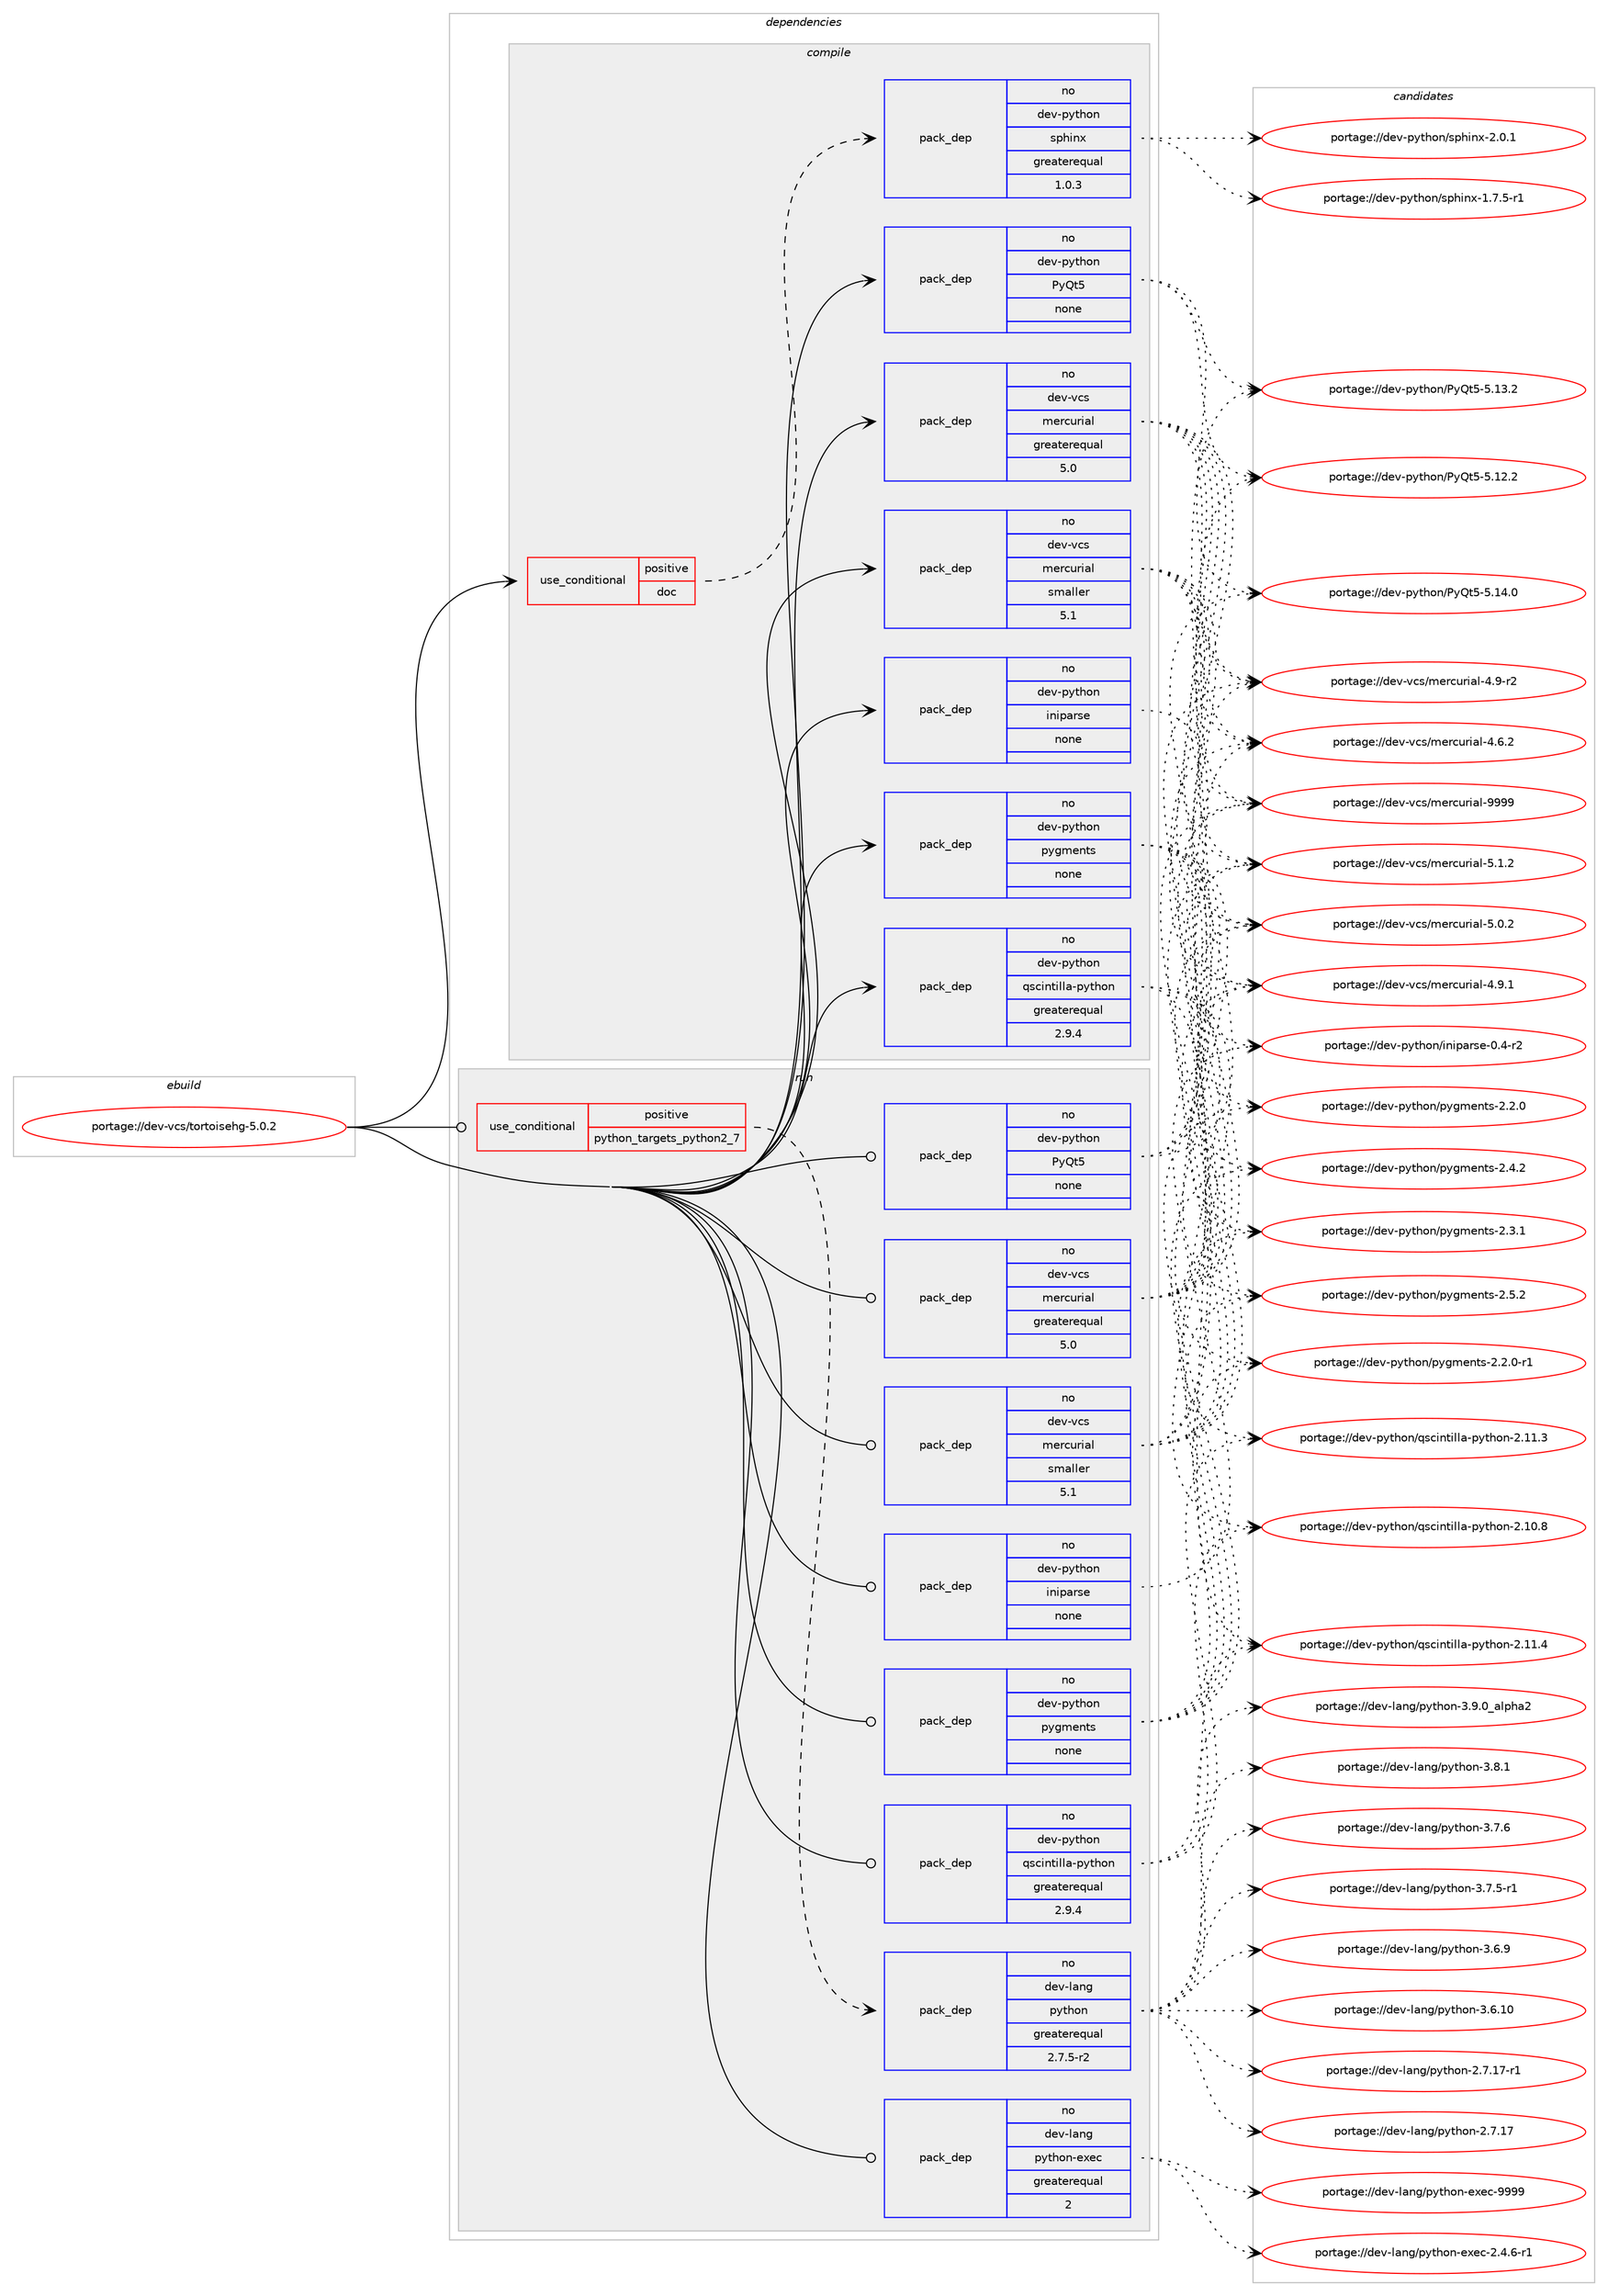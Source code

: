 digraph prolog {

# *************
# Graph options
# *************

newrank=true;
concentrate=true;
compound=true;
graph [rankdir=LR,fontname=Helvetica,fontsize=10,ranksep=1.5];#, ranksep=2.5, nodesep=0.2];
edge  [arrowhead=vee];
node  [fontname=Helvetica,fontsize=10];

# **********
# The ebuild
# **********

subgraph cluster_leftcol {
color=gray;
rank=same;
label=<<i>ebuild</i>>;
id [label="portage://dev-vcs/tortoisehg-5.0.2", color=red, width=4, href="../dev-vcs/tortoisehg-5.0.2.svg"];
}

# ****************
# The dependencies
# ****************

subgraph cluster_midcol {
color=gray;
label=<<i>dependencies</i>>;
subgraph cluster_compile {
fillcolor="#eeeeee";
style=filled;
label=<<i>compile</i>>;
subgraph cond60475 {
dependency292368 [label=<<TABLE BORDER="0" CELLBORDER="1" CELLSPACING="0" CELLPADDING="4"><TR><TD ROWSPAN="3" CELLPADDING="10">use_conditional</TD></TR><TR><TD>positive</TD></TR><TR><TD>doc</TD></TR></TABLE>>, shape=none, color=red];
subgraph pack227352 {
dependency292369 [label=<<TABLE BORDER="0" CELLBORDER="1" CELLSPACING="0" CELLPADDING="4" WIDTH="220"><TR><TD ROWSPAN="6" CELLPADDING="30">pack_dep</TD></TR><TR><TD WIDTH="110">no</TD></TR><TR><TD>dev-python</TD></TR><TR><TD>sphinx</TD></TR><TR><TD>greaterequal</TD></TR><TR><TD>1.0.3</TD></TR></TABLE>>, shape=none, color=blue];
}
dependency292368:e -> dependency292369:w [weight=20,style="dashed",arrowhead="vee"];
}
id:e -> dependency292368:w [weight=20,style="solid",arrowhead="vee"];
subgraph pack227353 {
dependency292370 [label=<<TABLE BORDER="0" CELLBORDER="1" CELLSPACING="0" CELLPADDING="4" WIDTH="220"><TR><TD ROWSPAN="6" CELLPADDING="30">pack_dep</TD></TR><TR><TD WIDTH="110">no</TD></TR><TR><TD>dev-python</TD></TR><TR><TD>PyQt5</TD></TR><TR><TD>none</TD></TR><TR><TD></TD></TR></TABLE>>, shape=none, color=blue];
}
id:e -> dependency292370:w [weight=20,style="solid",arrowhead="vee"];
subgraph pack227354 {
dependency292371 [label=<<TABLE BORDER="0" CELLBORDER="1" CELLSPACING="0" CELLPADDING="4" WIDTH="220"><TR><TD ROWSPAN="6" CELLPADDING="30">pack_dep</TD></TR><TR><TD WIDTH="110">no</TD></TR><TR><TD>dev-python</TD></TR><TR><TD>iniparse</TD></TR><TR><TD>none</TD></TR><TR><TD></TD></TR></TABLE>>, shape=none, color=blue];
}
id:e -> dependency292371:w [weight=20,style="solid",arrowhead="vee"];
subgraph pack227355 {
dependency292372 [label=<<TABLE BORDER="0" CELLBORDER="1" CELLSPACING="0" CELLPADDING="4" WIDTH="220"><TR><TD ROWSPAN="6" CELLPADDING="30">pack_dep</TD></TR><TR><TD WIDTH="110">no</TD></TR><TR><TD>dev-python</TD></TR><TR><TD>pygments</TD></TR><TR><TD>none</TD></TR><TR><TD></TD></TR></TABLE>>, shape=none, color=blue];
}
id:e -> dependency292372:w [weight=20,style="solid",arrowhead="vee"];
subgraph pack227356 {
dependency292373 [label=<<TABLE BORDER="0" CELLBORDER="1" CELLSPACING="0" CELLPADDING="4" WIDTH="220"><TR><TD ROWSPAN="6" CELLPADDING="30">pack_dep</TD></TR><TR><TD WIDTH="110">no</TD></TR><TR><TD>dev-python</TD></TR><TR><TD>qscintilla-python</TD></TR><TR><TD>greaterequal</TD></TR><TR><TD>2.9.4</TD></TR></TABLE>>, shape=none, color=blue];
}
id:e -> dependency292373:w [weight=20,style="solid",arrowhead="vee"];
subgraph pack227357 {
dependency292374 [label=<<TABLE BORDER="0" CELLBORDER="1" CELLSPACING="0" CELLPADDING="4" WIDTH="220"><TR><TD ROWSPAN="6" CELLPADDING="30">pack_dep</TD></TR><TR><TD WIDTH="110">no</TD></TR><TR><TD>dev-vcs</TD></TR><TR><TD>mercurial</TD></TR><TR><TD>greaterequal</TD></TR><TR><TD>5.0</TD></TR></TABLE>>, shape=none, color=blue];
}
id:e -> dependency292374:w [weight=20,style="solid",arrowhead="vee"];
subgraph pack227358 {
dependency292375 [label=<<TABLE BORDER="0" CELLBORDER="1" CELLSPACING="0" CELLPADDING="4" WIDTH="220"><TR><TD ROWSPAN="6" CELLPADDING="30">pack_dep</TD></TR><TR><TD WIDTH="110">no</TD></TR><TR><TD>dev-vcs</TD></TR><TR><TD>mercurial</TD></TR><TR><TD>smaller</TD></TR><TR><TD>5.1</TD></TR></TABLE>>, shape=none, color=blue];
}
id:e -> dependency292375:w [weight=20,style="solid",arrowhead="vee"];
}
subgraph cluster_compileandrun {
fillcolor="#eeeeee";
style=filled;
label=<<i>compile and run</i>>;
}
subgraph cluster_run {
fillcolor="#eeeeee";
style=filled;
label=<<i>run</i>>;
subgraph cond60476 {
dependency292376 [label=<<TABLE BORDER="0" CELLBORDER="1" CELLSPACING="0" CELLPADDING="4"><TR><TD ROWSPAN="3" CELLPADDING="10">use_conditional</TD></TR><TR><TD>positive</TD></TR><TR><TD>python_targets_python2_7</TD></TR></TABLE>>, shape=none, color=red];
subgraph pack227359 {
dependency292377 [label=<<TABLE BORDER="0" CELLBORDER="1" CELLSPACING="0" CELLPADDING="4" WIDTH="220"><TR><TD ROWSPAN="6" CELLPADDING="30">pack_dep</TD></TR><TR><TD WIDTH="110">no</TD></TR><TR><TD>dev-lang</TD></TR><TR><TD>python</TD></TR><TR><TD>greaterequal</TD></TR><TR><TD>2.7.5-r2</TD></TR></TABLE>>, shape=none, color=blue];
}
dependency292376:e -> dependency292377:w [weight=20,style="dashed",arrowhead="vee"];
}
id:e -> dependency292376:w [weight=20,style="solid",arrowhead="odot"];
subgraph pack227360 {
dependency292378 [label=<<TABLE BORDER="0" CELLBORDER="1" CELLSPACING="0" CELLPADDING="4" WIDTH="220"><TR><TD ROWSPAN="6" CELLPADDING="30">pack_dep</TD></TR><TR><TD WIDTH="110">no</TD></TR><TR><TD>dev-lang</TD></TR><TR><TD>python-exec</TD></TR><TR><TD>greaterequal</TD></TR><TR><TD>2</TD></TR></TABLE>>, shape=none, color=blue];
}
id:e -> dependency292378:w [weight=20,style="solid",arrowhead="odot"];
subgraph pack227361 {
dependency292379 [label=<<TABLE BORDER="0" CELLBORDER="1" CELLSPACING="0" CELLPADDING="4" WIDTH="220"><TR><TD ROWSPAN="6" CELLPADDING="30">pack_dep</TD></TR><TR><TD WIDTH="110">no</TD></TR><TR><TD>dev-python</TD></TR><TR><TD>PyQt5</TD></TR><TR><TD>none</TD></TR><TR><TD></TD></TR></TABLE>>, shape=none, color=blue];
}
id:e -> dependency292379:w [weight=20,style="solid",arrowhead="odot"];
subgraph pack227362 {
dependency292380 [label=<<TABLE BORDER="0" CELLBORDER="1" CELLSPACING="0" CELLPADDING="4" WIDTH="220"><TR><TD ROWSPAN="6" CELLPADDING="30">pack_dep</TD></TR><TR><TD WIDTH="110">no</TD></TR><TR><TD>dev-python</TD></TR><TR><TD>iniparse</TD></TR><TR><TD>none</TD></TR><TR><TD></TD></TR></TABLE>>, shape=none, color=blue];
}
id:e -> dependency292380:w [weight=20,style="solid",arrowhead="odot"];
subgraph pack227363 {
dependency292381 [label=<<TABLE BORDER="0" CELLBORDER="1" CELLSPACING="0" CELLPADDING="4" WIDTH="220"><TR><TD ROWSPAN="6" CELLPADDING="30">pack_dep</TD></TR><TR><TD WIDTH="110">no</TD></TR><TR><TD>dev-python</TD></TR><TR><TD>pygments</TD></TR><TR><TD>none</TD></TR><TR><TD></TD></TR></TABLE>>, shape=none, color=blue];
}
id:e -> dependency292381:w [weight=20,style="solid",arrowhead="odot"];
subgraph pack227364 {
dependency292382 [label=<<TABLE BORDER="0" CELLBORDER="1" CELLSPACING="0" CELLPADDING="4" WIDTH="220"><TR><TD ROWSPAN="6" CELLPADDING="30">pack_dep</TD></TR><TR><TD WIDTH="110">no</TD></TR><TR><TD>dev-python</TD></TR><TR><TD>qscintilla-python</TD></TR><TR><TD>greaterequal</TD></TR><TR><TD>2.9.4</TD></TR></TABLE>>, shape=none, color=blue];
}
id:e -> dependency292382:w [weight=20,style="solid",arrowhead="odot"];
subgraph pack227365 {
dependency292383 [label=<<TABLE BORDER="0" CELLBORDER="1" CELLSPACING="0" CELLPADDING="4" WIDTH="220"><TR><TD ROWSPAN="6" CELLPADDING="30">pack_dep</TD></TR><TR><TD WIDTH="110">no</TD></TR><TR><TD>dev-vcs</TD></TR><TR><TD>mercurial</TD></TR><TR><TD>greaterequal</TD></TR><TR><TD>5.0</TD></TR></TABLE>>, shape=none, color=blue];
}
id:e -> dependency292383:w [weight=20,style="solid",arrowhead="odot"];
subgraph pack227366 {
dependency292384 [label=<<TABLE BORDER="0" CELLBORDER="1" CELLSPACING="0" CELLPADDING="4" WIDTH="220"><TR><TD ROWSPAN="6" CELLPADDING="30">pack_dep</TD></TR><TR><TD WIDTH="110">no</TD></TR><TR><TD>dev-vcs</TD></TR><TR><TD>mercurial</TD></TR><TR><TD>smaller</TD></TR><TR><TD>5.1</TD></TR></TABLE>>, shape=none, color=blue];
}
id:e -> dependency292384:w [weight=20,style="solid",arrowhead="odot"];
}
}

# **************
# The candidates
# **************

subgraph cluster_choices {
rank=same;
color=gray;
label=<<i>candidates</i>>;

subgraph choice227352 {
color=black;
nodesep=1;
choice1001011184511212111610411111047115112104105110120455046484649 [label="portage://dev-python/sphinx-2.0.1", color=red, width=4,href="../dev-python/sphinx-2.0.1.svg"];
choice10010111845112121116104111110471151121041051101204549465546534511449 [label="portage://dev-python/sphinx-1.7.5-r1", color=red, width=4,href="../dev-python/sphinx-1.7.5-r1.svg"];
dependency292369:e -> choice1001011184511212111610411111047115112104105110120455046484649:w [style=dotted,weight="100"];
dependency292369:e -> choice10010111845112121116104111110471151121041051101204549465546534511449:w [style=dotted,weight="100"];
}
subgraph choice227353 {
color=black;
nodesep=1;
choice100101118451121211161041111104780121811165345534649524648 [label="portage://dev-python/PyQt5-5.14.0", color=red, width=4,href="../dev-python/PyQt5-5.14.0.svg"];
choice100101118451121211161041111104780121811165345534649514650 [label="portage://dev-python/PyQt5-5.13.2", color=red, width=4,href="../dev-python/PyQt5-5.13.2.svg"];
choice100101118451121211161041111104780121811165345534649504650 [label="portage://dev-python/PyQt5-5.12.2", color=red, width=4,href="../dev-python/PyQt5-5.12.2.svg"];
dependency292370:e -> choice100101118451121211161041111104780121811165345534649524648:w [style=dotted,weight="100"];
dependency292370:e -> choice100101118451121211161041111104780121811165345534649514650:w [style=dotted,weight="100"];
dependency292370:e -> choice100101118451121211161041111104780121811165345534649504650:w [style=dotted,weight="100"];
}
subgraph choice227354 {
color=black;
nodesep=1;
choice100101118451121211161041111104710511010511297114115101454846524511450 [label="portage://dev-python/iniparse-0.4-r2", color=red, width=4,href="../dev-python/iniparse-0.4-r2.svg"];
dependency292371:e -> choice100101118451121211161041111104710511010511297114115101454846524511450:w [style=dotted,weight="100"];
}
subgraph choice227355 {
color=black;
nodesep=1;
choice1001011184511212111610411111047112121103109101110116115455046534650 [label="portage://dev-python/pygments-2.5.2", color=red, width=4,href="../dev-python/pygments-2.5.2.svg"];
choice1001011184511212111610411111047112121103109101110116115455046524650 [label="portage://dev-python/pygments-2.4.2", color=red, width=4,href="../dev-python/pygments-2.4.2.svg"];
choice1001011184511212111610411111047112121103109101110116115455046514649 [label="portage://dev-python/pygments-2.3.1", color=red, width=4,href="../dev-python/pygments-2.3.1.svg"];
choice10010111845112121116104111110471121211031091011101161154550465046484511449 [label="portage://dev-python/pygments-2.2.0-r1", color=red, width=4,href="../dev-python/pygments-2.2.0-r1.svg"];
choice1001011184511212111610411111047112121103109101110116115455046504648 [label="portage://dev-python/pygments-2.2.0", color=red, width=4,href="../dev-python/pygments-2.2.0.svg"];
dependency292372:e -> choice1001011184511212111610411111047112121103109101110116115455046534650:w [style=dotted,weight="100"];
dependency292372:e -> choice1001011184511212111610411111047112121103109101110116115455046524650:w [style=dotted,weight="100"];
dependency292372:e -> choice1001011184511212111610411111047112121103109101110116115455046514649:w [style=dotted,weight="100"];
dependency292372:e -> choice10010111845112121116104111110471121211031091011101161154550465046484511449:w [style=dotted,weight="100"];
dependency292372:e -> choice1001011184511212111610411111047112121103109101110116115455046504648:w [style=dotted,weight="100"];
}
subgraph choice227356 {
color=black;
nodesep=1;
choice100101118451121211161041111104711311599105110116105108108974511212111610411111045504649494652 [label="portage://dev-python/qscintilla-python-2.11.4", color=red, width=4,href="../dev-python/qscintilla-python-2.11.4.svg"];
choice100101118451121211161041111104711311599105110116105108108974511212111610411111045504649494651 [label="portage://dev-python/qscintilla-python-2.11.3", color=red, width=4,href="../dev-python/qscintilla-python-2.11.3.svg"];
choice100101118451121211161041111104711311599105110116105108108974511212111610411111045504649484656 [label="portage://dev-python/qscintilla-python-2.10.8", color=red, width=4,href="../dev-python/qscintilla-python-2.10.8.svg"];
dependency292373:e -> choice100101118451121211161041111104711311599105110116105108108974511212111610411111045504649494652:w [style=dotted,weight="100"];
dependency292373:e -> choice100101118451121211161041111104711311599105110116105108108974511212111610411111045504649494651:w [style=dotted,weight="100"];
dependency292373:e -> choice100101118451121211161041111104711311599105110116105108108974511212111610411111045504649484656:w [style=dotted,weight="100"];
}
subgraph choice227357 {
color=black;
nodesep=1;
choice10010111845118991154710910111499117114105971084557575757 [label="portage://dev-vcs/mercurial-9999", color=red, width=4,href="../dev-vcs/mercurial-9999.svg"];
choice1001011184511899115471091011149911711410597108455346494650 [label="portage://dev-vcs/mercurial-5.1.2", color=red, width=4,href="../dev-vcs/mercurial-5.1.2.svg"];
choice1001011184511899115471091011149911711410597108455346484650 [label="portage://dev-vcs/mercurial-5.0.2", color=red, width=4,href="../dev-vcs/mercurial-5.0.2.svg"];
choice1001011184511899115471091011149911711410597108455246574649 [label="portage://dev-vcs/mercurial-4.9.1", color=red, width=4,href="../dev-vcs/mercurial-4.9.1.svg"];
choice1001011184511899115471091011149911711410597108455246574511450 [label="portage://dev-vcs/mercurial-4.9-r2", color=red, width=4,href="../dev-vcs/mercurial-4.9-r2.svg"];
choice1001011184511899115471091011149911711410597108455246544650 [label="portage://dev-vcs/mercurial-4.6.2", color=red, width=4,href="../dev-vcs/mercurial-4.6.2.svg"];
dependency292374:e -> choice10010111845118991154710910111499117114105971084557575757:w [style=dotted,weight="100"];
dependency292374:e -> choice1001011184511899115471091011149911711410597108455346494650:w [style=dotted,weight="100"];
dependency292374:e -> choice1001011184511899115471091011149911711410597108455346484650:w [style=dotted,weight="100"];
dependency292374:e -> choice1001011184511899115471091011149911711410597108455246574649:w [style=dotted,weight="100"];
dependency292374:e -> choice1001011184511899115471091011149911711410597108455246574511450:w [style=dotted,weight="100"];
dependency292374:e -> choice1001011184511899115471091011149911711410597108455246544650:w [style=dotted,weight="100"];
}
subgraph choice227358 {
color=black;
nodesep=1;
choice10010111845118991154710910111499117114105971084557575757 [label="portage://dev-vcs/mercurial-9999", color=red, width=4,href="../dev-vcs/mercurial-9999.svg"];
choice1001011184511899115471091011149911711410597108455346494650 [label="portage://dev-vcs/mercurial-5.1.2", color=red, width=4,href="../dev-vcs/mercurial-5.1.2.svg"];
choice1001011184511899115471091011149911711410597108455346484650 [label="portage://dev-vcs/mercurial-5.0.2", color=red, width=4,href="../dev-vcs/mercurial-5.0.2.svg"];
choice1001011184511899115471091011149911711410597108455246574649 [label="portage://dev-vcs/mercurial-4.9.1", color=red, width=4,href="../dev-vcs/mercurial-4.9.1.svg"];
choice1001011184511899115471091011149911711410597108455246574511450 [label="portage://dev-vcs/mercurial-4.9-r2", color=red, width=4,href="../dev-vcs/mercurial-4.9-r2.svg"];
choice1001011184511899115471091011149911711410597108455246544650 [label="portage://dev-vcs/mercurial-4.6.2", color=red, width=4,href="../dev-vcs/mercurial-4.6.2.svg"];
dependency292375:e -> choice10010111845118991154710910111499117114105971084557575757:w [style=dotted,weight="100"];
dependency292375:e -> choice1001011184511899115471091011149911711410597108455346494650:w [style=dotted,weight="100"];
dependency292375:e -> choice1001011184511899115471091011149911711410597108455346484650:w [style=dotted,weight="100"];
dependency292375:e -> choice1001011184511899115471091011149911711410597108455246574649:w [style=dotted,weight="100"];
dependency292375:e -> choice1001011184511899115471091011149911711410597108455246574511450:w [style=dotted,weight="100"];
dependency292375:e -> choice1001011184511899115471091011149911711410597108455246544650:w [style=dotted,weight="100"];
}
subgraph choice227359 {
color=black;
nodesep=1;
choice10010111845108971101034711212111610411111045514657464895971081121049750 [label="portage://dev-lang/python-3.9.0_alpha2", color=red, width=4,href="../dev-lang/python-3.9.0_alpha2.svg"];
choice100101118451089711010347112121116104111110455146564649 [label="portage://dev-lang/python-3.8.1", color=red, width=4,href="../dev-lang/python-3.8.1.svg"];
choice100101118451089711010347112121116104111110455146554654 [label="portage://dev-lang/python-3.7.6", color=red, width=4,href="../dev-lang/python-3.7.6.svg"];
choice1001011184510897110103471121211161041111104551465546534511449 [label="portage://dev-lang/python-3.7.5-r1", color=red, width=4,href="../dev-lang/python-3.7.5-r1.svg"];
choice100101118451089711010347112121116104111110455146544657 [label="portage://dev-lang/python-3.6.9", color=red, width=4,href="../dev-lang/python-3.6.9.svg"];
choice10010111845108971101034711212111610411111045514654464948 [label="portage://dev-lang/python-3.6.10", color=red, width=4,href="../dev-lang/python-3.6.10.svg"];
choice100101118451089711010347112121116104111110455046554649554511449 [label="portage://dev-lang/python-2.7.17-r1", color=red, width=4,href="../dev-lang/python-2.7.17-r1.svg"];
choice10010111845108971101034711212111610411111045504655464955 [label="portage://dev-lang/python-2.7.17", color=red, width=4,href="../dev-lang/python-2.7.17.svg"];
dependency292377:e -> choice10010111845108971101034711212111610411111045514657464895971081121049750:w [style=dotted,weight="100"];
dependency292377:e -> choice100101118451089711010347112121116104111110455146564649:w [style=dotted,weight="100"];
dependency292377:e -> choice100101118451089711010347112121116104111110455146554654:w [style=dotted,weight="100"];
dependency292377:e -> choice1001011184510897110103471121211161041111104551465546534511449:w [style=dotted,weight="100"];
dependency292377:e -> choice100101118451089711010347112121116104111110455146544657:w [style=dotted,weight="100"];
dependency292377:e -> choice10010111845108971101034711212111610411111045514654464948:w [style=dotted,weight="100"];
dependency292377:e -> choice100101118451089711010347112121116104111110455046554649554511449:w [style=dotted,weight="100"];
dependency292377:e -> choice10010111845108971101034711212111610411111045504655464955:w [style=dotted,weight="100"];
}
subgraph choice227360 {
color=black;
nodesep=1;
choice10010111845108971101034711212111610411111045101120101994557575757 [label="portage://dev-lang/python-exec-9999", color=red, width=4,href="../dev-lang/python-exec-9999.svg"];
choice10010111845108971101034711212111610411111045101120101994550465246544511449 [label="portage://dev-lang/python-exec-2.4.6-r1", color=red, width=4,href="../dev-lang/python-exec-2.4.6-r1.svg"];
dependency292378:e -> choice10010111845108971101034711212111610411111045101120101994557575757:w [style=dotted,weight="100"];
dependency292378:e -> choice10010111845108971101034711212111610411111045101120101994550465246544511449:w [style=dotted,weight="100"];
}
subgraph choice227361 {
color=black;
nodesep=1;
choice100101118451121211161041111104780121811165345534649524648 [label="portage://dev-python/PyQt5-5.14.0", color=red, width=4,href="../dev-python/PyQt5-5.14.0.svg"];
choice100101118451121211161041111104780121811165345534649514650 [label="portage://dev-python/PyQt5-5.13.2", color=red, width=4,href="../dev-python/PyQt5-5.13.2.svg"];
choice100101118451121211161041111104780121811165345534649504650 [label="portage://dev-python/PyQt5-5.12.2", color=red, width=4,href="../dev-python/PyQt5-5.12.2.svg"];
dependency292379:e -> choice100101118451121211161041111104780121811165345534649524648:w [style=dotted,weight="100"];
dependency292379:e -> choice100101118451121211161041111104780121811165345534649514650:w [style=dotted,weight="100"];
dependency292379:e -> choice100101118451121211161041111104780121811165345534649504650:w [style=dotted,weight="100"];
}
subgraph choice227362 {
color=black;
nodesep=1;
choice100101118451121211161041111104710511010511297114115101454846524511450 [label="portage://dev-python/iniparse-0.4-r2", color=red, width=4,href="../dev-python/iniparse-0.4-r2.svg"];
dependency292380:e -> choice100101118451121211161041111104710511010511297114115101454846524511450:w [style=dotted,weight="100"];
}
subgraph choice227363 {
color=black;
nodesep=1;
choice1001011184511212111610411111047112121103109101110116115455046534650 [label="portage://dev-python/pygments-2.5.2", color=red, width=4,href="../dev-python/pygments-2.5.2.svg"];
choice1001011184511212111610411111047112121103109101110116115455046524650 [label="portage://dev-python/pygments-2.4.2", color=red, width=4,href="../dev-python/pygments-2.4.2.svg"];
choice1001011184511212111610411111047112121103109101110116115455046514649 [label="portage://dev-python/pygments-2.3.1", color=red, width=4,href="../dev-python/pygments-2.3.1.svg"];
choice10010111845112121116104111110471121211031091011101161154550465046484511449 [label="portage://dev-python/pygments-2.2.0-r1", color=red, width=4,href="../dev-python/pygments-2.2.0-r1.svg"];
choice1001011184511212111610411111047112121103109101110116115455046504648 [label="portage://dev-python/pygments-2.2.0", color=red, width=4,href="../dev-python/pygments-2.2.0.svg"];
dependency292381:e -> choice1001011184511212111610411111047112121103109101110116115455046534650:w [style=dotted,weight="100"];
dependency292381:e -> choice1001011184511212111610411111047112121103109101110116115455046524650:w [style=dotted,weight="100"];
dependency292381:e -> choice1001011184511212111610411111047112121103109101110116115455046514649:w [style=dotted,weight="100"];
dependency292381:e -> choice10010111845112121116104111110471121211031091011101161154550465046484511449:w [style=dotted,weight="100"];
dependency292381:e -> choice1001011184511212111610411111047112121103109101110116115455046504648:w [style=dotted,weight="100"];
}
subgraph choice227364 {
color=black;
nodesep=1;
choice100101118451121211161041111104711311599105110116105108108974511212111610411111045504649494652 [label="portage://dev-python/qscintilla-python-2.11.4", color=red, width=4,href="../dev-python/qscintilla-python-2.11.4.svg"];
choice100101118451121211161041111104711311599105110116105108108974511212111610411111045504649494651 [label="portage://dev-python/qscintilla-python-2.11.3", color=red, width=4,href="../dev-python/qscintilla-python-2.11.3.svg"];
choice100101118451121211161041111104711311599105110116105108108974511212111610411111045504649484656 [label="portage://dev-python/qscintilla-python-2.10.8", color=red, width=4,href="../dev-python/qscintilla-python-2.10.8.svg"];
dependency292382:e -> choice100101118451121211161041111104711311599105110116105108108974511212111610411111045504649494652:w [style=dotted,weight="100"];
dependency292382:e -> choice100101118451121211161041111104711311599105110116105108108974511212111610411111045504649494651:w [style=dotted,weight="100"];
dependency292382:e -> choice100101118451121211161041111104711311599105110116105108108974511212111610411111045504649484656:w [style=dotted,weight="100"];
}
subgraph choice227365 {
color=black;
nodesep=1;
choice10010111845118991154710910111499117114105971084557575757 [label="portage://dev-vcs/mercurial-9999", color=red, width=4,href="../dev-vcs/mercurial-9999.svg"];
choice1001011184511899115471091011149911711410597108455346494650 [label="portage://dev-vcs/mercurial-5.1.2", color=red, width=4,href="../dev-vcs/mercurial-5.1.2.svg"];
choice1001011184511899115471091011149911711410597108455346484650 [label="portage://dev-vcs/mercurial-5.0.2", color=red, width=4,href="../dev-vcs/mercurial-5.0.2.svg"];
choice1001011184511899115471091011149911711410597108455246574649 [label="portage://dev-vcs/mercurial-4.9.1", color=red, width=4,href="../dev-vcs/mercurial-4.9.1.svg"];
choice1001011184511899115471091011149911711410597108455246574511450 [label="portage://dev-vcs/mercurial-4.9-r2", color=red, width=4,href="../dev-vcs/mercurial-4.9-r2.svg"];
choice1001011184511899115471091011149911711410597108455246544650 [label="portage://dev-vcs/mercurial-4.6.2", color=red, width=4,href="../dev-vcs/mercurial-4.6.2.svg"];
dependency292383:e -> choice10010111845118991154710910111499117114105971084557575757:w [style=dotted,weight="100"];
dependency292383:e -> choice1001011184511899115471091011149911711410597108455346494650:w [style=dotted,weight="100"];
dependency292383:e -> choice1001011184511899115471091011149911711410597108455346484650:w [style=dotted,weight="100"];
dependency292383:e -> choice1001011184511899115471091011149911711410597108455246574649:w [style=dotted,weight="100"];
dependency292383:e -> choice1001011184511899115471091011149911711410597108455246574511450:w [style=dotted,weight="100"];
dependency292383:e -> choice1001011184511899115471091011149911711410597108455246544650:w [style=dotted,weight="100"];
}
subgraph choice227366 {
color=black;
nodesep=1;
choice10010111845118991154710910111499117114105971084557575757 [label="portage://dev-vcs/mercurial-9999", color=red, width=4,href="../dev-vcs/mercurial-9999.svg"];
choice1001011184511899115471091011149911711410597108455346494650 [label="portage://dev-vcs/mercurial-5.1.2", color=red, width=4,href="../dev-vcs/mercurial-5.1.2.svg"];
choice1001011184511899115471091011149911711410597108455346484650 [label="portage://dev-vcs/mercurial-5.0.2", color=red, width=4,href="../dev-vcs/mercurial-5.0.2.svg"];
choice1001011184511899115471091011149911711410597108455246574649 [label="portage://dev-vcs/mercurial-4.9.1", color=red, width=4,href="../dev-vcs/mercurial-4.9.1.svg"];
choice1001011184511899115471091011149911711410597108455246574511450 [label="portage://dev-vcs/mercurial-4.9-r2", color=red, width=4,href="../dev-vcs/mercurial-4.9-r2.svg"];
choice1001011184511899115471091011149911711410597108455246544650 [label="portage://dev-vcs/mercurial-4.6.2", color=red, width=4,href="../dev-vcs/mercurial-4.6.2.svg"];
dependency292384:e -> choice10010111845118991154710910111499117114105971084557575757:w [style=dotted,weight="100"];
dependency292384:e -> choice1001011184511899115471091011149911711410597108455346494650:w [style=dotted,weight="100"];
dependency292384:e -> choice1001011184511899115471091011149911711410597108455346484650:w [style=dotted,weight="100"];
dependency292384:e -> choice1001011184511899115471091011149911711410597108455246574649:w [style=dotted,weight="100"];
dependency292384:e -> choice1001011184511899115471091011149911711410597108455246574511450:w [style=dotted,weight="100"];
dependency292384:e -> choice1001011184511899115471091011149911711410597108455246544650:w [style=dotted,weight="100"];
}
}

}
